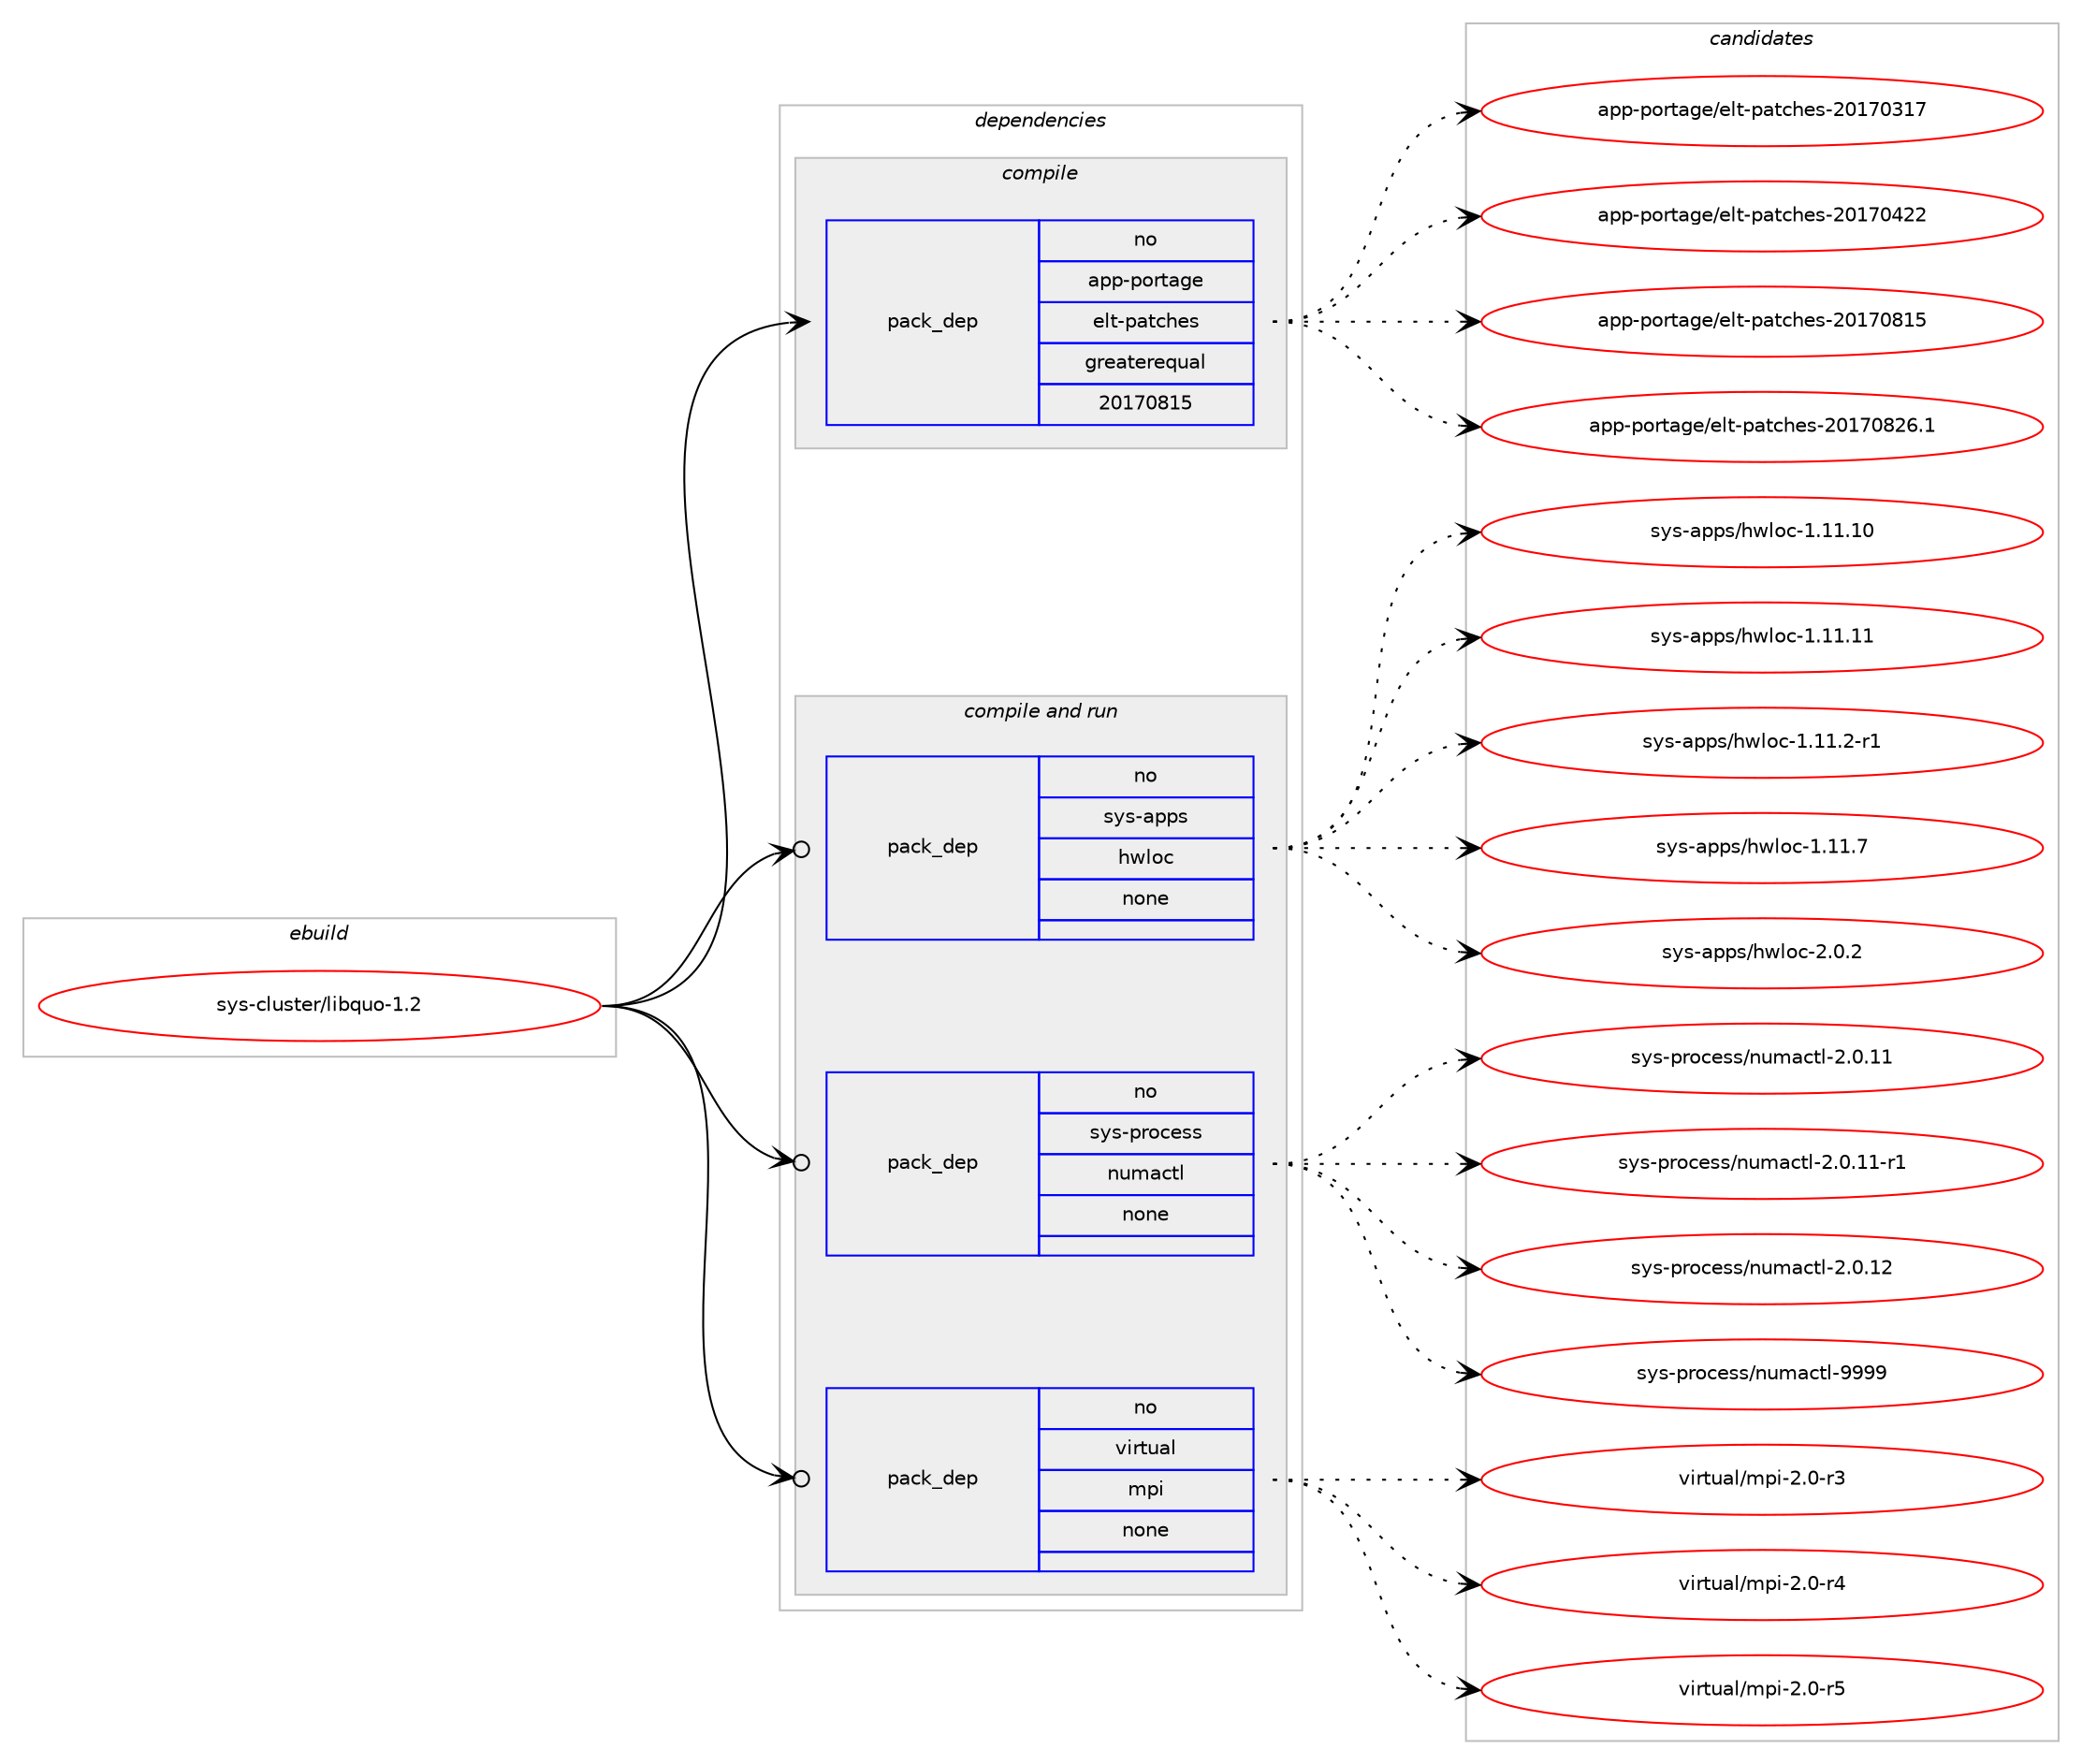 digraph prolog {

# *************
# Graph options
# *************

newrank=true;
concentrate=true;
compound=true;
graph [rankdir=LR,fontname=Helvetica,fontsize=10,ranksep=1.5];#, ranksep=2.5, nodesep=0.2];
edge  [arrowhead=vee];
node  [fontname=Helvetica,fontsize=10];

# **********
# The ebuild
# **********

subgraph cluster_leftcol {
color=gray;
rank=same;
label=<<i>ebuild</i>>;
id [label="sys-cluster/libquo-1.2", color=red, width=4, href="../sys-cluster/libquo-1.2.svg"];
}

# ****************
# The dependencies
# ****************

subgraph cluster_midcol {
color=gray;
label=<<i>dependencies</i>>;
subgraph cluster_compile {
fillcolor="#eeeeee";
style=filled;
label=<<i>compile</i>>;
subgraph pack1236362 {
dependency1723423 [label=<<TABLE BORDER="0" CELLBORDER="1" CELLSPACING="0" CELLPADDING="4" WIDTH="220"><TR><TD ROWSPAN="6" CELLPADDING="30">pack_dep</TD></TR><TR><TD WIDTH="110">no</TD></TR><TR><TD>app-portage</TD></TR><TR><TD>elt-patches</TD></TR><TR><TD>greaterequal</TD></TR><TR><TD>20170815</TD></TR></TABLE>>, shape=none, color=blue];
}
id:e -> dependency1723423:w [weight=20,style="solid",arrowhead="vee"];
}
subgraph cluster_compileandrun {
fillcolor="#eeeeee";
style=filled;
label=<<i>compile and run</i>>;
subgraph pack1236363 {
dependency1723424 [label=<<TABLE BORDER="0" CELLBORDER="1" CELLSPACING="0" CELLPADDING="4" WIDTH="220"><TR><TD ROWSPAN="6" CELLPADDING="30">pack_dep</TD></TR><TR><TD WIDTH="110">no</TD></TR><TR><TD>sys-apps</TD></TR><TR><TD>hwloc</TD></TR><TR><TD>none</TD></TR><TR><TD></TD></TR></TABLE>>, shape=none, color=blue];
}
id:e -> dependency1723424:w [weight=20,style="solid",arrowhead="odotvee"];
subgraph pack1236364 {
dependency1723425 [label=<<TABLE BORDER="0" CELLBORDER="1" CELLSPACING="0" CELLPADDING="4" WIDTH="220"><TR><TD ROWSPAN="6" CELLPADDING="30">pack_dep</TD></TR><TR><TD WIDTH="110">no</TD></TR><TR><TD>sys-process</TD></TR><TR><TD>numactl</TD></TR><TR><TD>none</TD></TR><TR><TD></TD></TR></TABLE>>, shape=none, color=blue];
}
id:e -> dependency1723425:w [weight=20,style="solid",arrowhead="odotvee"];
subgraph pack1236365 {
dependency1723426 [label=<<TABLE BORDER="0" CELLBORDER="1" CELLSPACING="0" CELLPADDING="4" WIDTH="220"><TR><TD ROWSPAN="6" CELLPADDING="30">pack_dep</TD></TR><TR><TD WIDTH="110">no</TD></TR><TR><TD>virtual</TD></TR><TR><TD>mpi</TD></TR><TR><TD>none</TD></TR><TR><TD></TD></TR></TABLE>>, shape=none, color=blue];
}
id:e -> dependency1723426:w [weight=20,style="solid",arrowhead="odotvee"];
}
subgraph cluster_run {
fillcolor="#eeeeee";
style=filled;
label=<<i>run</i>>;
}
}

# **************
# The candidates
# **************

subgraph cluster_choices {
rank=same;
color=gray;
label=<<i>candidates</i>>;

subgraph choice1236362 {
color=black;
nodesep=1;
choice97112112451121111141169710310147101108116451129711699104101115455048495548514955 [label="app-portage/elt-patches-20170317", color=red, width=4,href="../app-portage/elt-patches-20170317.svg"];
choice97112112451121111141169710310147101108116451129711699104101115455048495548525050 [label="app-portage/elt-patches-20170422", color=red, width=4,href="../app-portage/elt-patches-20170422.svg"];
choice97112112451121111141169710310147101108116451129711699104101115455048495548564953 [label="app-portage/elt-patches-20170815", color=red, width=4,href="../app-portage/elt-patches-20170815.svg"];
choice971121124511211111411697103101471011081164511297116991041011154550484955485650544649 [label="app-portage/elt-patches-20170826.1", color=red, width=4,href="../app-portage/elt-patches-20170826.1.svg"];
dependency1723423:e -> choice97112112451121111141169710310147101108116451129711699104101115455048495548514955:w [style=dotted,weight="100"];
dependency1723423:e -> choice97112112451121111141169710310147101108116451129711699104101115455048495548525050:w [style=dotted,weight="100"];
dependency1723423:e -> choice97112112451121111141169710310147101108116451129711699104101115455048495548564953:w [style=dotted,weight="100"];
dependency1723423:e -> choice971121124511211111411697103101471011081164511297116991041011154550484955485650544649:w [style=dotted,weight="100"];
}
subgraph choice1236363 {
color=black;
nodesep=1;
choice115121115459711211211547104119108111994549464949464948 [label="sys-apps/hwloc-1.11.10", color=red, width=4,href="../sys-apps/hwloc-1.11.10.svg"];
choice115121115459711211211547104119108111994549464949464949 [label="sys-apps/hwloc-1.11.11", color=red, width=4,href="../sys-apps/hwloc-1.11.11.svg"];
choice11512111545971121121154710411910811199454946494946504511449 [label="sys-apps/hwloc-1.11.2-r1", color=red, width=4,href="../sys-apps/hwloc-1.11.2-r1.svg"];
choice1151211154597112112115471041191081119945494649494655 [label="sys-apps/hwloc-1.11.7", color=red, width=4,href="../sys-apps/hwloc-1.11.7.svg"];
choice11512111545971121121154710411910811199455046484650 [label="sys-apps/hwloc-2.0.2", color=red, width=4,href="../sys-apps/hwloc-2.0.2.svg"];
dependency1723424:e -> choice115121115459711211211547104119108111994549464949464948:w [style=dotted,weight="100"];
dependency1723424:e -> choice115121115459711211211547104119108111994549464949464949:w [style=dotted,weight="100"];
dependency1723424:e -> choice11512111545971121121154710411910811199454946494946504511449:w [style=dotted,weight="100"];
dependency1723424:e -> choice1151211154597112112115471041191081119945494649494655:w [style=dotted,weight="100"];
dependency1723424:e -> choice11512111545971121121154710411910811199455046484650:w [style=dotted,weight="100"];
}
subgraph choice1236364 {
color=black;
nodesep=1;
choice115121115451121141119910111511547110117109979911610845504648464949 [label="sys-process/numactl-2.0.11", color=red, width=4,href="../sys-process/numactl-2.0.11.svg"];
choice1151211154511211411199101115115471101171099799116108455046484649494511449 [label="sys-process/numactl-2.0.11-r1", color=red, width=4,href="../sys-process/numactl-2.0.11-r1.svg"];
choice115121115451121141119910111511547110117109979911610845504648464950 [label="sys-process/numactl-2.0.12", color=red, width=4,href="../sys-process/numactl-2.0.12.svg"];
choice11512111545112114111991011151154711011710997991161084557575757 [label="sys-process/numactl-9999", color=red, width=4,href="../sys-process/numactl-9999.svg"];
dependency1723425:e -> choice115121115451121141119910111511547110117109979911610845504648464949:w [style=dotted,weight="100"];
dependency1723425:e -> choice1151211154511211411199101115115471101171099799116108455046484649494511449:w [style=dotted,weight="100"];
dependency1723425:e -> choice115121115451121141119910111511547110117109979911610845504648464950:w [style=dotted,weight="100"];
dependency1723425:e -> choice11512111545112114111991011151154711011710997991161084557575757:w [style=dotted,weight="100"];
}
subgraph choice1236365 {
color=black;
nodesep=1;
choice1181051141161179710847109112105455046484511451 [label="virtual/mpi-2.0-r3", color=red, width=4,href="../virtual/mpi-2.0-r3.svg"];
choice1181051141161179710847109112105455046484511452 [label="virtual/mpi-2.0-r4", color=red, width=4,href="../virtual/mpi-2.0-r4.svg"];
choice1181051141161179710847109112105455046484511453 [label="virtual/mpi-2.0-r5", color=red, width=4,href="../virtual/mpi-2.0-r5.svg"];
dependency1723426:e -> choice1181051141161179710847109112105455046484511451:w [style=dotted,weight="100"];
dependency1723426:e -> choice1181051141161179710847109112105455046484511452:w [style=dotted,weight="100"];
dependency1723426:e -> choice1181051141161179710847109112105455046484511453:w [style=dotted,weight="100"];
}
}

}
